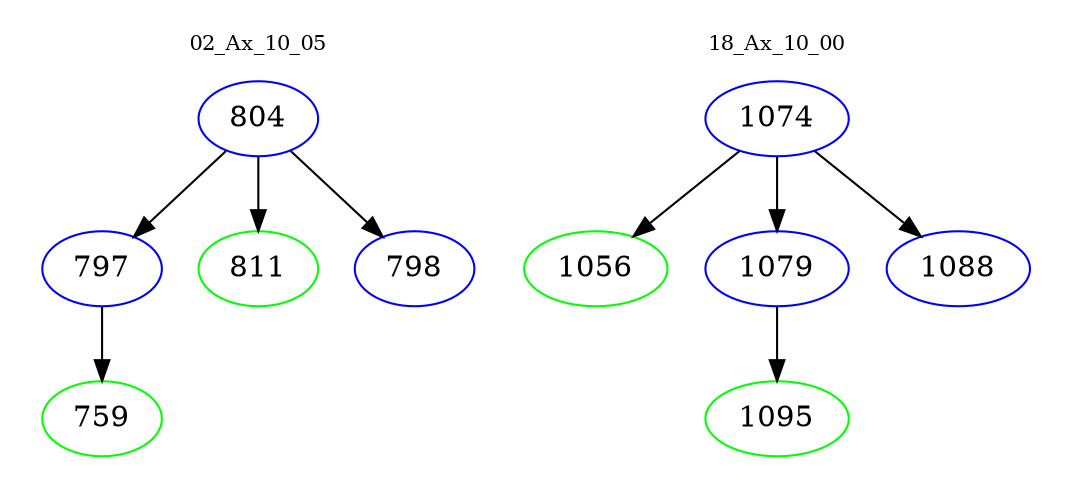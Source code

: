 digraph{
subgraph cluster_0 {
color = white
label = "02_Ax_10_05";
fontsize=10;
T0_804 [label="804", color="blue"]
T0_804 -> T0_797 [color="black"]
T0_797 [label="797", color="blue"]
T0_797 -> T0_759 [color="black"]
T0_759 [label="759", color="green"]
T0_804 -> T0_811 [color="black"]
T0_811 [label="811", color="green"]
T0_804 -> T0_798 [color="black"]
T0_798 [label="798", color="blue"]
}
subgraph cluster_1 {
color = white
label = "18_Ax_10_00";
fontsize=10;
T1_1074 [label="1074", color="blue"]
T1_1074 -> T1_1056 [color="black"]
T1_1056 [label="1056", color="green"]
T1_1074 -> T1_1079 [color="black"]
T1_1079 [label="1079", color="blue"]
T1_1079 -> T1_1095 [color="black"]
T1_1095 [label="1095", color="green"]
T1_1074 -> T1_1088 [color="black"]
T1_1088 [label="1088", color="blue"]
}
}
